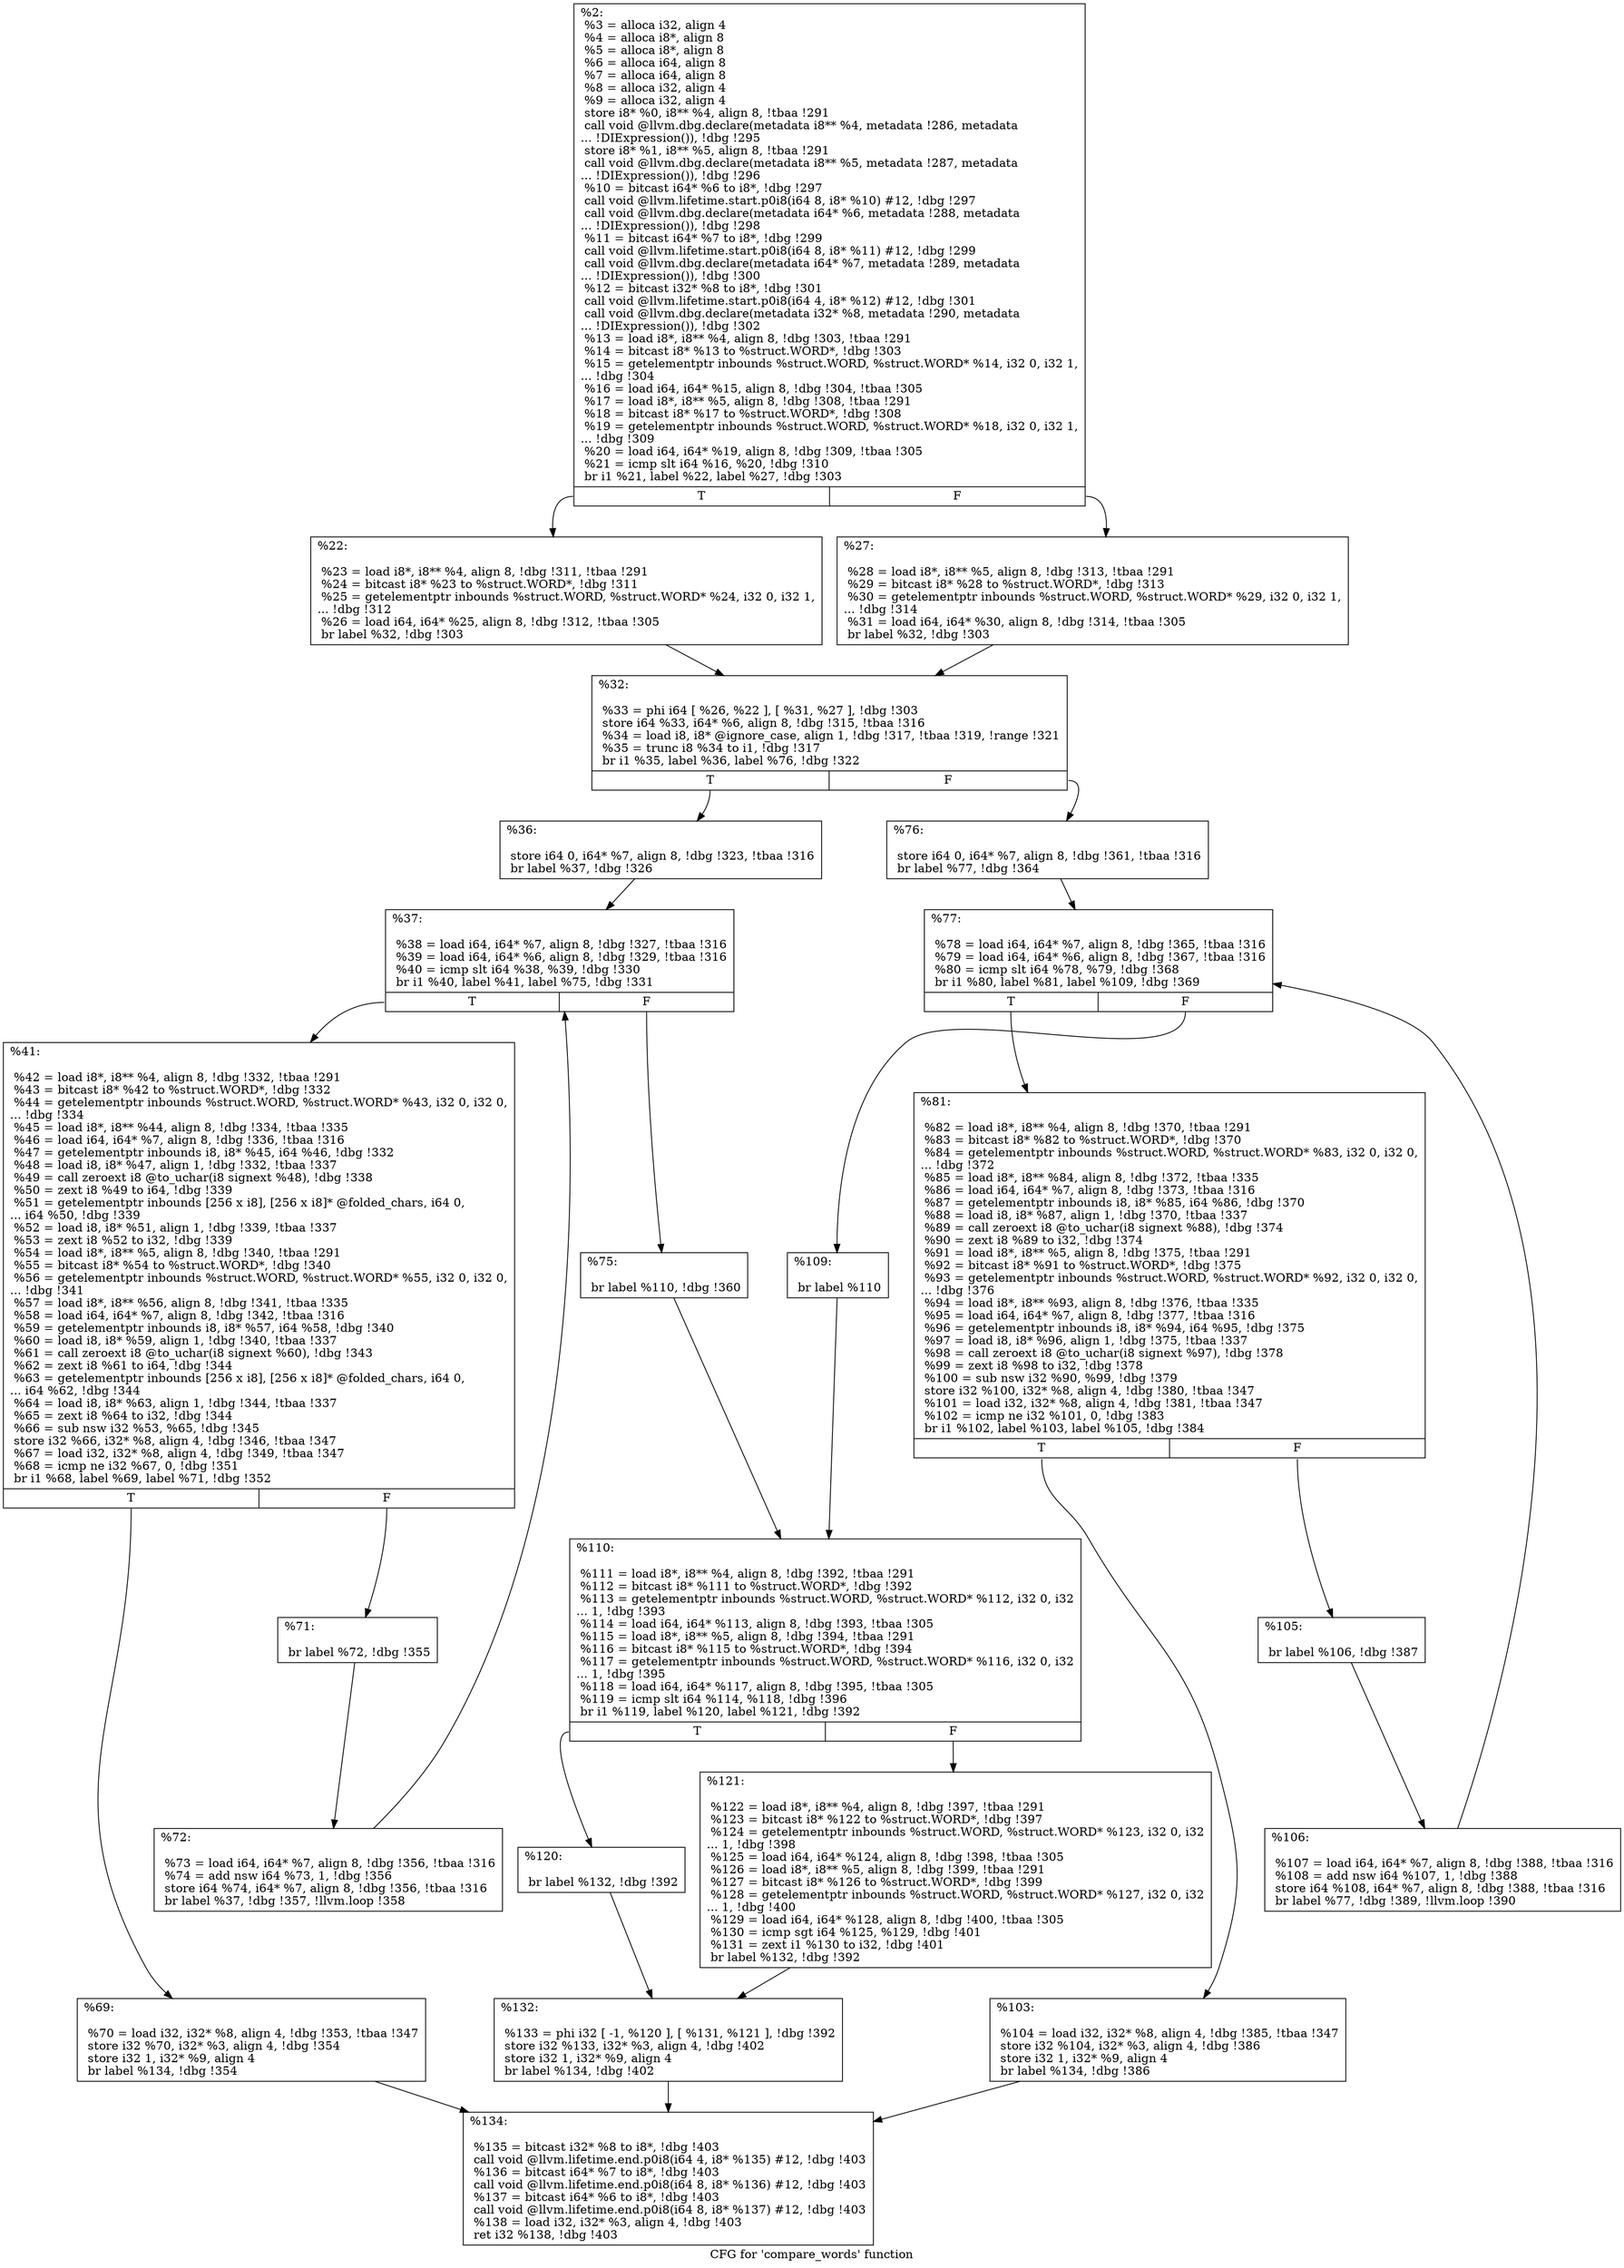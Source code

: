 digraph "CFG for 'compare_words' function" {
	label="CFG for 'compare_words' function";

	Node0x2278100 [shape=record,label="{%2:\l  %3 = alloca i32, align 4\l  %4 = alloca i8*, align 8\l  %5 = alloca i8*, align 8\l  %6 = alloca i64, align 8\l  %7 = alloca i64, align 8\l  %8 = alloca i32, align 4\l  %9 = alloca i32, align 4\l  store i8* %0, i8** %4, align 8, !tbaa !291\l  call void @llvm.dbg.declare(metadata i8** %4, metadata !286, metadata\l... !DIExpression()), !dbg !295\l  store i8* %1, i8** %5, align 8, !tbaa !291\l  call void @llvm.dbg.declare(metadata i8** %5, metadata !287, metadata\l... !DIExpression()), !dbg !296\l  %10 = bitcast i64* %6 to i8*, !dbg !297\l  call void @llvm.lifetime.start.p0i8(i64 8, i8* %10) #12, !dbg !297\l  call void @llvm.dbg.declare(metadata i64* %6, metadata !288, metadata\l... !DIExpression()), !dbg !298\l  %11 = bitcast i64* %7 to i8*, !dbg !299\l  call void @llvm.lifetime.start.p0i8(i64 8, i8* %11) #12, !dbg !299\l  call void @llvm.dbg.declare(metadata i64* %7, metadata !289, metadata\l... !DIExpression()), !dbg !300\l  %12 = bitcast i32* %8 to i8*, !dbg !301\l  call void @llvm.lifetime.start.p0i8(i64 4, i8* %12) #12, !dbg !301\l  call void @llvm.dbg.declare(metadata i32* %8, metadata !290, metadata\l... !DIExpression()), !dbg !302\l  %13 = load i8*, i8** %4, align 8, !dbg !303, !tbaa !291\l  %14 = bitcast i8* %13 to %struct.WORD*, !dbg !303\l  %15 = getelementptr inbounds %struct.WORD, %struct.WORD* %14, i32 0, i32 1,\l... !dbg !304\l  %16 = load i64, i64* %15, align 8, !dbg !304, !tbaa !305\l  %17 = load i8*, i8** %5, align 8, !dbg !308, !tbaa !291\l  %18 = bitcast i8* %17 to %struct.WORD*, !dbg !308\l  %19 = getelementptr inbounds %struct.WORD, %struct.WORD* %18, i32 0, i32 1,\l... !dbg !309\l  %20 = load i64, i64* %19, align 8, !dbg !309, !tbaa !305\l  %21 = icmp slt i64 %16, %20, !dbg !310\l  br i1 %21, label %22, label %27, !dbg !303\l|{<s0>T|<s1>F}}"];
	Node0x2278100:s0 -> Node0x227acb0;
	Node0x2278100:s1 -> Node0x227ad00;
	Node0x227acb0 [shape=record,label="{%22:\l\l  %23 = load i8*, i8** %4, align 8, !dbg !311, !tbaa !291\l  %24 = bitcast i8* %23 to %struct.WORD*, !dbg !311\l  %25 = getelementptr inbounds %struct.WORD, %struct.WORD* %24, i32 0, i32 1,\l... !dbg !312\l  %26 = load i64, i64* %25, align 8, !dbg !312, !tbaa !305\l  br label %32, !dbg !303\l}"];
	Node0x227acb0 -> Node0x227ad50;
	Node0x227ad00 [shape=record,label="{%27:\l\l  %28 = load i8*, i8** %5, align 8, !dbg !313, !tbaa !291\l  %29 = bitcast i8* %28 to %struct.WORD*, !dbg !313\l  %30 = getelementptr inbounds %struct.WORD, %struct.WORD* %29, i32 0, i32 1,\l... !dbg !314\l  %31 = load i64, i64* %30, align 8, !dbg !314, !tbaa !305\l  br label %32, !dbg !303\l}"];
	Node0x227ad00 -> Node0x227ad50;
	Node0x227ad50 [shape=record,label="{%32:\l\l  %33 = phi i64 [ %26, %22 ], [ %31, %27 ], !dbg !303\l  store i64 %33, i64* %6, align 8, !dbg !315, !tbaa !316\l  %34 = load i8, i8* @ignore_case, align 1, !dbg !317, !tbaa !319, !range !321\l  %35 = trunc i8 %34 to i1, !dbg !317\l  br i1 %35, label %36, label %76, !dbg !322\l|{<s0>T|<s1>F}}"];
	Node0x227ad50:s0 -> Node0x227ada0;
	Node0x227ad50:s1 -> Node0x227afd0;
	Node0x227ada0 [shape=record,label="{%36:\l\l  store i64 0, i64* %7, align 8, !dbg !323, !tbaa !316\l  br label %37, !dbg !326\l}"];
	Node0x227ada0 -> Node0x227adf0;
	Node0x227adf0 [shape=record,label="{%37:\l\l  %38 = load i64, i64* %7, align 8, !dbg !327, !tbaa !316\l  %39 = load i64, i64* %6, align 8, !dbg !329, !tbaa !316\l  %40 = icmp slt i64 %38, %39, !dbg !330\l  br i1 %40, label %41, label %75, !dbg !331\l|{<s0>T|<s1>F}}"];
	Node0x227adf0:s0 -> Node0x227ae40;
	Node0x227adf0:s1 -> Node0x227af80;
	Node0x227ae40 [shape=record,label="{%41:\l\l  %42 = load i8*, i8** %4, align 8, !dbg !332, !tbaa !291\l  %43 = bitcast i8* %42 to %struct.WORD*, !dbg !332\l  %44 = getelementptr inbounds %struct.WORD, %struct.WORD* %43, i32 0, i32 0,\l... !dbg !334\l  %45 = load i8*, i8** %44, align 8, !dbg !334, !tbaa !335\l  %46 = load i64, i64* %7, align 8, !dbg !336, !tbaa !316\l  %47 = getelementptr inbounds i8, i8* %45, i64 %46, !dbg !332\l  %48 = load i8, i8* %47, align 1, !dbg !332, !tbaa !337\l  %49 = call zeroext i8 @to_uchar(i8 signext %48), !dbg !338\l  %50 = zext i8 %49 to i64, !dbg !339\l  %51 = getelementptr inbounds [256 x i8], [256 x i8]* @folded_chars, i64 0,\l... i64 %50, !dbg !339\l  %52 = load i8, i8* %51, align 1, !dbg !339, !tbaa !337\l  %53 = zext i8 %52 to i32, !dbg !339\l  %54 = load i8*, i8** %5, align 8, !dbg !340, !tbaa !291\l  %55 = bitcast i8* %54 to %struct.WORD*, !dbg !340\l  %56 = getelementptr inbounds %struct.WORD, %struct.WORD* %55, i32 0, i32 0,\l... !dbg !341\l  %57 = load i8*, i8** %56, align 8, !dbg !341, !tbaa !335\l  %58 = load i64, i64* %7, align 8, !dbg !342, !tbaa !316\l  %59 = getelementptr inbounds i8, i8* %57, i64 %58, !dbg !340\l  %60 = load i8, i8* %59, align 1, !dbg !340, !tbaa !337\l  %61 = call zeroext i8 @to_uchar(i8 signext %60), !dbg !343\l  %62 = zext i8 %61 to i64, !dbg !344\l  %63 = getelementptr inbounds [256 x i8], [256 x i8]* @folded_chars, i64 0,\l... i64 %62, !dbg !344\l  %64 = load i8, i8* %63, align 1, !dbg !344, !tbaa !337\l  %65 = zext i8 %64 to i32, !dbg !344\l  %66 = sub nsw i32 %53, %65, !dbg !345\l  store i32 %66, i32* %8, align 4, !dbg !346, !tbaa !347\l  %67 = load i32, i32* %8, align 4, !dbg !349, !tbaa !347\l  %68 = icmp ne i32 %67, 0, !dbg !351\l  br i1 %68, label %69, label %71, !dbg !352\l|{<s0>T|<s1>F}}"];
	Node0x227ae40:s0 -> Node0x227ae90;
	Node0x227ae40:s1 -> Node0x227aee0;
	Node0x227ae90 [shape=record,label="{%69:\l\l  %70 = load i32, i32* %8, align 4, !dbg !353, !tbaa !347\l  store i32 %70, i32* %3, align 4, !dbg !354\l  store i32 1, i32* %9, align 4\l  br label %134, !dbg !354\l}"];
	Node0x227ae90 -> Node0x227b340;
	Node0x227aee0 [shape=record,label="{%71:\l\l  br label %72, !dbg !355\l}"];
	Node0x227aee0 -> Node0x227af30;
	Node0x227af30 [shape=record,label="{%72:\l\l  %73 = load i64, i64* %7, align 8, !dbg !356, !tbaa !316\l  %74 = add nsw i64 %73, 1, !dbg !356\l  store i64 %74, i64* %7, align 8, !dbg !356, !tbaa !316\l  br label %37, !dbg !357, !llvm.loop !358\l}"];
	Node0x227af30 -> Node0x227adf0;
	Node0x227af80 [shape=record,label="{%75:\l\l  br label %110, !dbg !360\l}"];
	Node0x227af80 -> Node0x227b200;
	Node0x227afd0 [shape=record,label="{%76:\l\l  store i64 0, i64* %7, align 8, !dbg !361, !tbaa !316\l  br label %77, !dbg !364\l}"];
	Node0x227afd0 -> Node0x227b020;
	Node0x227b020 [shape=record,label="{%77:\l\l  %78 = load i64, i64* %7, align 8, !dbg !365, !tbaa !316\l  %79 = load i64, i64* %6, align 8, !dbg !367, !tbaa !316\l  %80 = icmp slt i64 %78, %79, !dbg !368\l  br i1 %80, label %81, label %109, !dbg !369\l|{<s0>T|<s1>F}}"];
	Node0x227b020:s0 -> Node0x227b070;
	Node0x227b020:s1 -> Node0x227b1b0;
	Node0x227b070 [shape=record,label="{%81:\l\l  %82 = load i8*, i8** %4, align 8, !dbg !370, !tbaa !291\l  %83 = bitcast i8* %82 to %struct.WORD*, !dbg !370\l  %84 = getelementptr inbounds %struct.WORD, %struct.WORD* %83, i32 0, i32 0,\l... !dbg !372\l  %85 = load i8*, i8** %84, align 8, !dbg !372, !tbaa !335\l  %86 = load i64, i64* %7, align 8, !dbg !373, !tbaa !316\l  %87 = getelementptr inbounds i8, i8* %85, i64 %86, !dbg !370\l  %88 = load i8, i8* %87, align 1, !dbg !370, !tbaa !337\l  %89 = call zeroext i8 @to_uchar(i8 signext %88), !dbg !374\l  %90 = zext i8 %89 to i32, !dbg !374\l  %91 = load i8*, i8** %5, align 8, !dbg !375, !tbaa !291\l  %92 = bitcast i8* %91 to %struct.WORD*, !dbg !375\l  %93 = getelementptr inbounds %struct.WORD, %struct.WORD* %92, i32 0, i32 0,\l... !dbg !376\l  %94 = load i8*, i8** %93, align 8, !dbg !376, !tbaa !335\l  %95 = load i64, i64* %7, align 8, !dbg !377, !tbaa !316\l  %96 = getelementptr inbounds i8, i8* %94, i64 %95, !dbg !375\l  %97 = load i8, i8* %96, align 1, !dbg !375, !tbaa !337\l  %98 = call zeroext i8 @to_uchar(i8 signext %97), !dbg !378\l  %99 = zext i8 %98 to i32, !dbg !378\l  %100 = sub nsw i32 %90, %99, !dbg !379\l  store i32 %100, i32* %8, align 4, !dbg !380, !tbaa !347\l  %101 = load i32, i32* %8, align 4, !dbg !381, !tbaa !347\l  %102 = icmp ne i32 %101, 0, !dbg !383\l  br i1 %102, label %103, label %105, !dbg !384\l|{<s0>T|<s1>F}}"];
	Node0x227b070:s0 -> Node0x227b0c0;
	Node0x227b070:s1 -> Node0x227b110;
	Node0x227b0c0 [shape=record,label="{%103:\l\l  %104 = load i32, i32* %8, align 4, !dbg !385, !tbaa !347\l  store i32 %104, i32* %3, align 4, !dbg !386\l  store i32 1, i32* %9, align 4\l  br label %134, !dbg !386\l}"];
	Node0x227b0c0 -> Node0x227b340;
	Node0x227b110 [shape=record,label="{%105:\l\l  br label %106, !dbg !387\l}"];
	Node0x227b110 -> Node0x227b160;
	Node0x227b160 [shape=record,label="{%106:\l\l  %107 = load i64, i64* %7, align 8, !dbg !388, !tbaa !316\l  %108 = add nsw i64 %107, 1, !dbg !388\l  store i64 %108, i64* %7, align 8, !dbg !388, !tbaa !316\l  br label %77, !dbg !389, !llvm.loop !390\l}"];
	Node0x227b160 -> Node0x227b020;
	Node0x227b1b0 [shape=record,label="{%109:\l\l  br label %110\l}"];
	Node0x227b1b0 -> Node0x227b200;
	Node0x227b200 [shape=record,label="{%110:\l\l  %111 = load i8*, i8** %4, align 8, !dbg !392, !tbaa !291\l  %112 = bitcast i8* %111 to %struct.WORD*, !dbg !392\l  %113 = getelementptr inbounds %struct.WORD, %struct.WORD* %112, i32 0, i32\l... 1, !dbg !393\l  %114 = load i64, i64* %113, align 8, !dbg !393, !tbaa !305\l  %115 = load i8*, i8** %5, align 8, !dbg !394, !tbaa !291\l  %116 = bitcast i8* %115 to %struct.WORD*, !dbg !394\l  %117 = getelementptr inbounds %struct.WORD, %struct.WORD* %116, i32 0, i32\l... 1, !dbg !395\l  %118 = load i64, i64* %117, align 8, !dbg !395, !tbaa !305\l  %119 = icmp slt i64 %114, %118, !dbg !396\l  br i1 %119, label %120, label %121, !dbg !392\l|{<s0>T|<s1>F}}"];
	Node0x227b200:s0 -> Node0x227b250;
	Node0x227b200:s1 -> Node0x227b2a0;
	Node0x227b250 [shape=record,label="{%120:\l\l  br label %132, !dbg !392\l}"];
	Node0x227b250 -> Node0x227b2f0;
	Node0x227b2a0 [shape=record,label="{%121:\l\l  %122 = load i8*, i8** %4, align 8, !dbg !397, !tbaa !291\l  %123 = bitcast i8* %122 to %struct.WORD*, !dbg !397\l  %124 = getelementptr inbounds %struct.WORD, %struct.WORD* %123, i32 0, i32\l... 1, !dbg !398\l  %125 = load i64, i64* %124, align 8, !dbg !398, !tbaa !305\l  %126 = load i8*, i8** %5, align 8, !dbg !399, !tbaa !291\l  %127 = bitcast i8* %126 to %struct.WORD*, !dbg !399\l  %128 = getelementptr inbounds %struct.WORD, %struct.WORD* %127, i32 0, i32\l... 1, !dbg !400\l  %129 = load i64, i64* %128, align 8, !dbg !400, !tbaa !305\l  %130 = icmp sgt i64 %125, %129, !dbg !401\l  %131 = zext i1 %130 to i32, !dbg !401\l  br label %132, !dbg !392\l}"];
	Node0x227b2a0 -> Node0x227b2f0;
	Node0x227b2f0 [shape=record,label="{%132:\l\l  %133 = phi i32 [ -1, %120 ], [ %131, %121 ], !dbg !392\l  store i32 %133, i32* %3, align 4, !dbg !402\l  store i32 1, i32* %9, align 4\l  br label %134, !dbg !402\l}"];
	Node0x227b2f0 -> Node0x227b340;
	Node0x227b340 [shape=record,label="{%134:\l\l  %135 = bitcast i32* %8 to i8*, !dbg !403\l  call void @llvm.lifetime.end.p0i8(i64 4, i8* %135) #12, !dbg !403\l  %136 = bitcast i64* %7 to i8*, !dbg !403\l  call void @llvm.lifetime.end.p0i8(i64 8, i8* %136) #12, !dbg !403\l  %137 = bitcast i64* %6 to i8*, !dbg !403\l  call void @llvm.lifetime.end.p0i8(i64 8, i8* %137) #12, !dbg !403\l  %138 = load i32, i32* %3, align 4, !dbg !403\l  ret i32 %138, !dbg !403\l}"];
}
